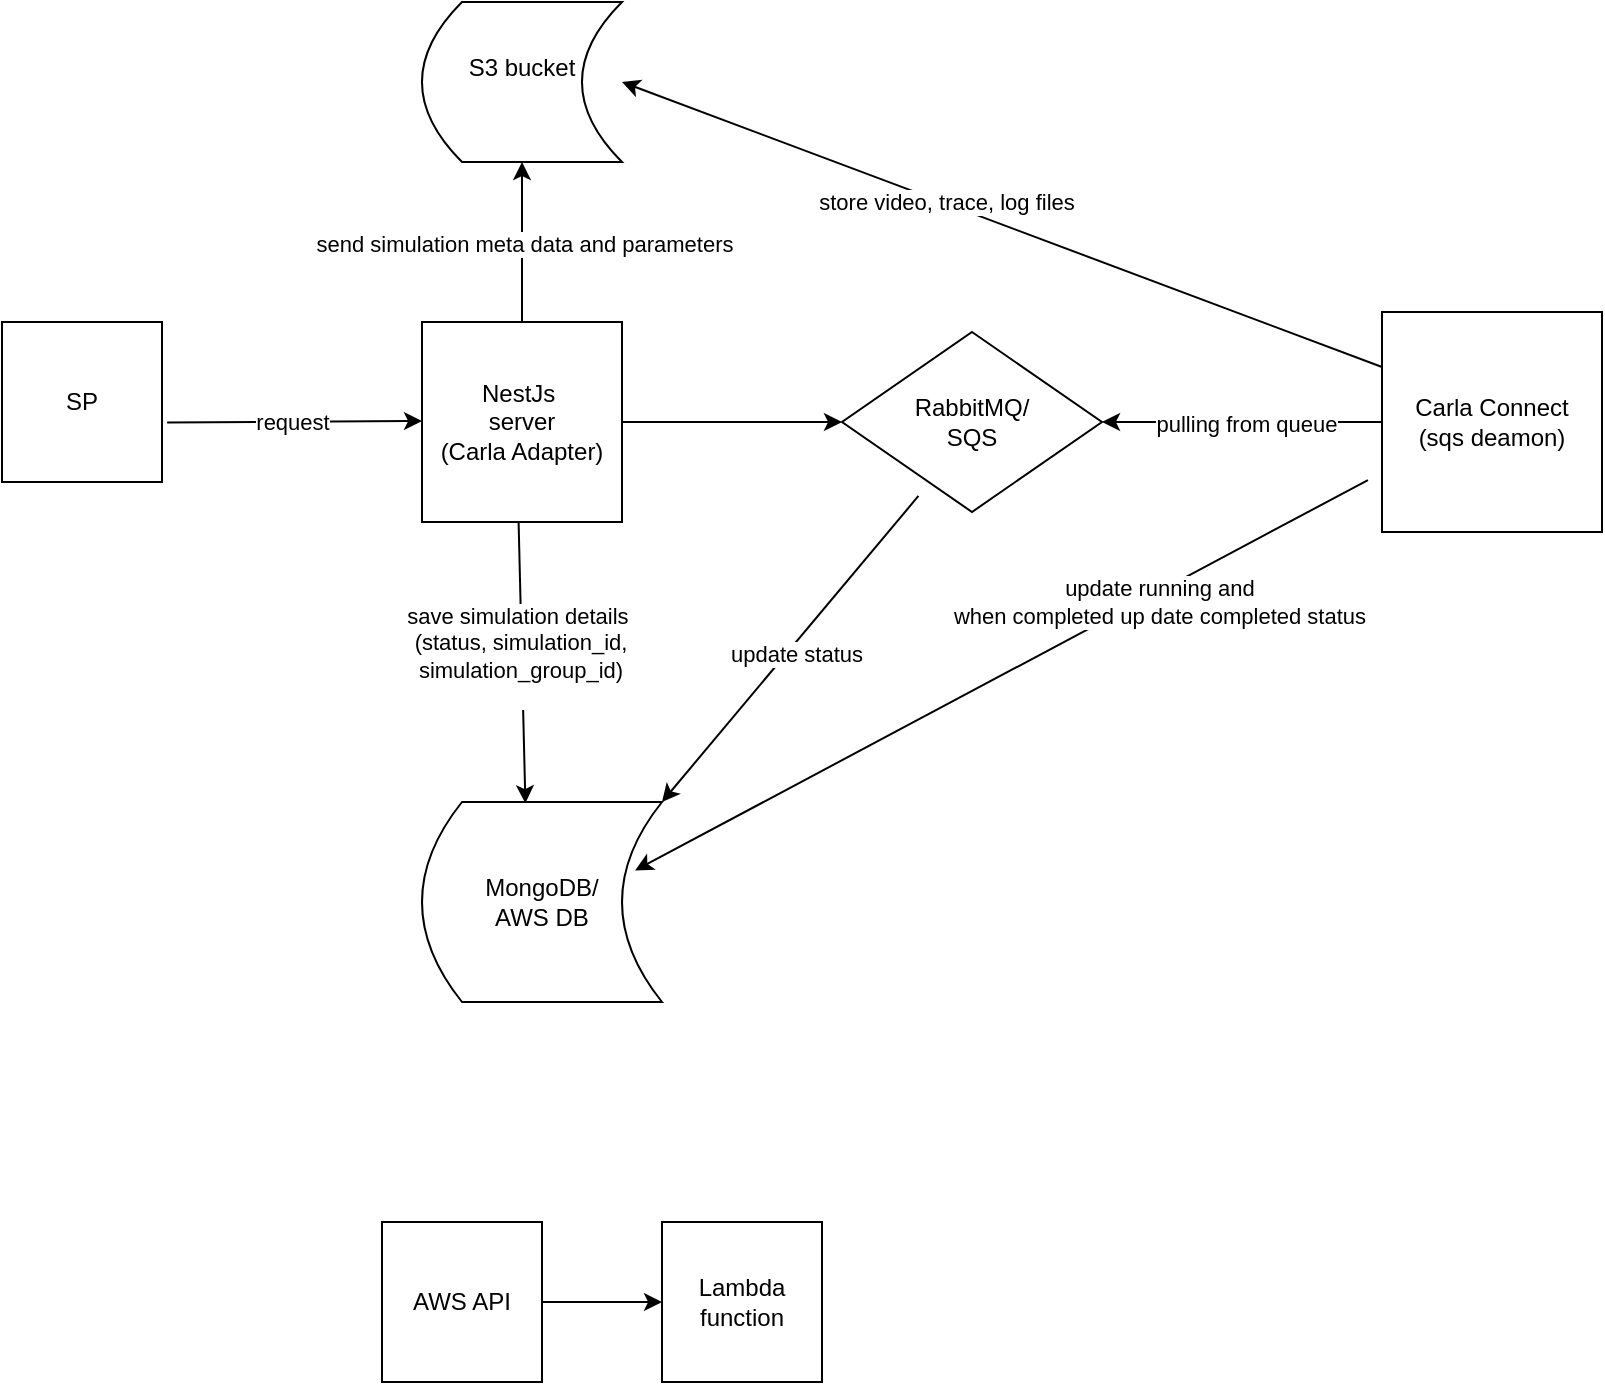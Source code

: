 <mxfile version="24.3.1" type="github">
  <diagram id="C5RBs43oDa-KdzZeNtuy" name="Page-1">
    <mxGraphModel dx="1877" dy="653" grid="1" gridSize="10" guides="1" tooltips="1" connect="1" arrows="1" fold="1" page="1" pageScale="1" pageWidth="827" pageHeight="1169" math="0" shadow="0">
      <root>
        <mxCell id="WIyWlLk6GJQsqaUBKTNV-0" />
        <mxCell id="WIyWlLk6GJQsqaUBKTNV-1" parent="WIyWlLk6GJQsqaUBKTNV-0" />
        <mxCell id="TAMpFohP5WpvRMckGVKH-1" value="NestJs&amp;nbsp;&lt;div&gt;server&lt;/div&gt;&lt;div&gt;(Carla Adapter)&lt;/div&gt;" style="whiteSpace=wrap;html=1;aspect=fixed;" vertex="1" parent="WIyWlLk6GJQsqaUBKTNV-1">
          <mxGeometry x="190" y="230" width="100" height="100" as="geometry" />
        </mxCell>
        <mxCell id="TAMpFohP5WpvRMckGVKH-5" value="SP" style="whiteSpace=wrap;html=1;aspect=fixed;" vertex="1" parent="WIyWlLk6GJQsqaUBKTNV-1">
          <mxGeometry x="-20" y="230" width="80" height="80" as="geometry" />
        </mxCell>
        <mxCell id="TAMpFohP5WpvRMckGVKH-9" value="" style="endArrow=classic;html=1;rounded=0;exitX=1.032;exitY=0.628;exitDx=0;exitDy=0;exitPerimeter=0;" edge="1" parent="WIyWlLk6GJQsqaUBKTNV-1" source="TAMpFohP5WpvRMckGVKH-5">
          <mxGeometry relative="1" as="geometry">
            <mxPoint x="90" y="279.5" as="sourcePoint" />
            <mxPoint x="190" y="279.5" as="targetPoint" />
          </mxGeometry>
        </mxCell>
        <mxCell id="TAMpFohP5WpvRMckGVKH-12" value="request" style="edgeLabel;html=1;align=center;verticalAlign=middle;resizable=0;points=[];" vertex="1" connectable="0" parent="TAMpFohP5WpvRMckGVKH-9">
          <mxGeometry x="-0.024" y="1" relative="1" as="geometry">
            <mxPoint y="1" as="offset" />
          </mxGeometry>
        </mxCell>
        <mxCell id="TAMpFohP5WpvRMckGVKH-13" value="MongoDB/&lt;div&gt;AWS DB&lt;/div&gt;" style="shape=dataStorage;whiteSpace=wrap;html=1;fixedSize=1;" vertex="1" parent="WIyWlLk6GJQsqaUBKTNV-1">
          <mxGeometry x="190" y="470" width="120" height="100" as="geometry" />
        </mxCell>
        <mxCell id="TAMpFohP5WpvRMckGVKH-14" value="" style="endArrow=classic;html=1;rounded=0;entryX=0.75;entryY=0;entryDx=0;entryDy=0;exitX=0.616;exitY=1.094;exitDx=0;exitDy=0;exitPerimeter=0;" edge="1" parent="WIyWlLk6GJQsqaUBKTNV-1">
          <mxGeometry width="50" height="50" relative="1" as="geometry">
            <mxPoint x="238.3" y="330" as="sourcePoint" />
            <mxPoint x="241.7" y="470.6" as="targetPoint" />
          </mxGeometry>
        </mxCell>
        <mxCell id="TAMpFohP5WpvRMckGVKH-15" value="save simulation details&amp;nbsp;&lt;div&gt;(status, simulation_id,&lt;/div&gt;&lt;div&gt;simulation_group_id)&lt;/div&gt;&lt;div&gt;&lt;br&gt;&lt;/div&gt;" style="edgeLabel;html=1;align=center;verticalAlign=middle;resizable=0;points=[];" vertex="1" connectable="0" parent="TAMpFohP5WpvRMckGVKH-14">
          <mxGeometry x="-0.047" y="-1" relative="1" as="geometry">
            <mxPoint as="offset" />
          </mxGeometry>
        </mxCell>
        <mxCell id="TAMpFohP5WpvRMckGVKH-18" value="" style="endArrow=classic;html=1;rounded=0;exitX=1;exitY=0.5;exitDx=0;exitDy=0;" edge="1" parent="WIyWlLk6GJQsqaUBKTNV-1" source="TAMpFohP5WpvRMckGVKH-1" target="TAMpFohP5WpvRMckGVKH-22">
          <mxGeometry width="50" height="50" relative="1" as="geometry">
            <mxPoint x="390" y="360" as="sourcePoint" />
            <mxPoint x="400" y="280" as="targetPoint" />
          </mxGeometry>
        </mxCell>
        <mxCell id="TAMpFohP5WpvRMckGVKH-19" value="" style="endArrow=classic;html=1;rounded=0;" edge="1" parent="WIyWlLk6GJQsqaUBKTNV-1" target="TAMpFohP5WpvRMckGVKH-20">
          <mxGeometry width="50" height="50" relative="1" as="geometry">
            <mxPoint x="240" y="230" as="sourcePoint" />
            <mxPoint x="240" y="160" as="targetPoint" />
          </mxGeometry>
        </mxCell>
        <mxCell id="TAMpFohP5WpvRMckGVKH-21" value="send simulation meta data and parameters" style="edgeLabel;html=1;align=center;verticalAlign=middle;resizable=0;points=[];" vertex="1" connectable="0" parent="TAMpFohP5WpvRMckGVKH-19">
          <mxGeometry x="-0.025" y="-1" relative="1" as="geometry">
            <mxPoint as="offset" />
          </mxGeometry>
        </mxCell>
        <mxCell id="TAMpFohP5WpvRMckGVKH-20" value="S3 bucket&lt;div&gt;&lt;br&gt;&lt;/div&gt;" style="shape=dataStorage;whiteSpace=wrap;html=1;fixedSize=1;" vertex="1" parent="WIyWlLk6GJQsqaUBKTNV-1">
          <mxGeometry x="190" y="70" width="100" height="80" as="geometry" />
        </mxCell>
        <mxCell id="TAMpFohP5WpvRMckGVKH-22" value="RabbitMQ/&lt;div&gt;SQS&lt;/div&gt;" style="rhombus;whiteSpace=wrap;html=1;" vertex="1" parent="WIyWlLk6GJQsqaUBKTNV-1">
          <mxGeometry x="400" y="235" width="130" height="90" as="geometry" />
        </mxCell>
        <mxCell id="TAMpFohP5WpvRMckGVKH-23" value="" style="endArrow=classic;html=1;rounded=0;entryX=1;entryY=0;entryDx=0;entryDy=0;exitX=0.294;exitY=0.911;exitDx=0;exitDy=0;exitPerimeter=0;" edge="1" parent="WIyWlLk6GJQsqaUBKTNV-1" source="TAMpFohP5WpvRMckGVKH-22" target="TAMpFohP5WpvRMckGVKH-13">
          <mxGeometry width="50" height="50" relative="1" as="geometry">
            <mxPoint x="470" y="380" as="sourcePoint" />
            <mxPoint x="440" y="310" as="targetPoint" />
          </mxGeometry>
        </mxCell>
        <mxCell id="TAMpFohP5WpvRMckGVKH-24" value="update status" style="edgeLabel;html=1;align=center;verticalAlign=middle;resizable=0;points=[];" vertex="1" connectable="0" parent="TAMpFohP5WpvRMckGVKH-23">
          <mxGeometry x="0.004" y="3" relative="1" as="geometry">
            <mxPoint as="offset" />
          </mxGeometry>
        </mxCell>
        <mxCell id="TAMpFohP5WpvRMckGVKH-25" value="Carla Connect&lt;div&gt;(sqs deamon)&lt;/div&gt;" style="whiteSpace=wrap;html=1;aspect=fixed;" vertex="1" parent="WIyWlLk6GJQsqaUBKTNV-1">
          <mxGeometry x="670" y="225" width="110" height="110" as="geometry" />
        </mxCell>
        <mxCell id="TAMpFohP5WpvRMckGVKH-26" value="" style="endArrow=classic;html=1;rounded=0;entryX=1;entryY=0.5;entryDx=0;entryDy=0;exitX=0;exitY=0.5;exitDx=0;exitDy=0;" edge="1" parent="WIyWlLk6GJQsqaUBKTNV-1" source="TAMpFohP5WpvRMckGVKH-25" target="TAMpFohP5WpvRMckGVKH-22">
          <mxGeometry width="50" height="50" relative="1" as="geometry">
            <mxPoint x="550" y="330" as="sourcePoint" />
            <mxPoint x="600" y="280" as="targetPoint" />
          </mxGeometry>
        </mxCell>
        <mxCell id="TAMpFohP5WpvRMckGVKH-27" value="pulling from queue" style="edgeLabel;html=1;align=center;verticalAlign=middle;resizable=0;points=[];" vertex="1" connectable="0" parent="TAMpFohP5WpvRMckGVKH-26">
          <mxGeometry x="-0.031" y="1" relative="1" as="geometry">
            <mxPoint as="offset" />
          </mxGeometry>
        </mxCell>
        <mxCell id="TAMpFohP5WpvRMckGVKH-28" value="" style="endArrow=classic;html=1;rounded=0;exitX=-0.064;exitY=0.764;exitDx=0;exitDy=0;exitPerimeter=0;entryX=0.888;entryY=0.342;entryDx=0;entryDy=0;entryPerimeter=0;" edge="1" parent="WIyWlLk6GJQsqaUBKTNV-1" source="TAMpFohP5WpvRMckGVKH-25" target="TAMpFohP5WpvRMckGVKH-13">
          <mxGeometry width="50" height="50" relative="1" as="geometry">
            <mxPoint x="560" y="380" as="sourcePoint" />
            <mxPoint x="610" y="330" as="targetPoint" />
          </mxGeometry>
        </mxCell>
        <mxCell id="TAMpFohP5WpvRMckGVKH-29" value="update running and&amp;nbsp;&lt;div&gt;when completed up date completed status&amp;nbsp;&lt;/div&gt;" style="edgeLabel;html=1;align=center;verticalAlign=middle;resizable=0;points=[];" vertex="1" connectable="0" parent="TAMpFohP5WpvRMckGVKH-28">
          <mxGeometry x="-0.035" y="2" relative="1" as="geometry">
            <mxPoint x="73" y="-35" as="offset" />
          </mxGeometry>
        </mxCell>
        <mxCell id="TAMpFohP5WpvRMckGVKH-31" value="" style="endArrow=classic;html=1;rounded=0;exitX=0;exitY=0.25;exitDx=0;exitDy=0;entryX=1;entryY=0.5;entryDx=0;entryDy=0;" edge="1" parent="WIyWlLk6GJQsqaUBKTNV-1" source="TAMpFohP5WpvRMckGVKH-25" target="TAMpFohP5WpvRMckGVKH-20">
          <mxGeometry width="50" height="50" relative="1" as="geometry">
            <mxPoint x="450" y="200" as="sourcePoint" />
            <mxPoint x="500" y="150" as="targetPoint" />
          </mxGeometry>
        </mxCell>
        <mxCell id="TAMpFohP5WpvRMckGVKH-32" value="store video, trace, log files" style="edgeLabel;html=1;align=center;verticalAlign=middle;resizable=0;points=[];" vertex="1" connectable="0" parent="TAMpFohP5WpvRMckGVKH-31">
          <mxGeometry x="0.148" y="-1" relative="1" as="geometry">
            <mxPoint as="offset" />
          </mxGeometry>
        </mxCell>
        <mxCell id="TAMpFohP5WpvRMckGVKH-33" value="AWS API" style="whiteSpace=wrap;html=1;aspect=fixed;" vertex="1" parent="WIyWlLk6GJQsqaUBKTNV-1">
          <mxGeometry x="170" y="680" width="80" height="80" as="geometry" />
        </mxCell>
        <mxCell id="TAMpFohP5WpvRMckGVKH-34" value="" style="endArrow=classic;html=1;rounded=0;exitX=1;exitY=0.5;exitDx=0;exitDy=0;" edge="1" parent="WIyWlLk6GJQsqaUBKTNV-1" source="TAMpFohP5WpvRMckGVKH-33" target="TAMpFohP5WpvRMckGVKH-35">
          <mxGeometry width="50" height="50" relative="1" as="geometry">
            <mxPoint x="270" y="720" as="sourcePoint" />
            <mxPoint x="340" y="720" as="targetPoint" />
          </mxGeometry>
        </mxCell>
        <mxCell id="TAMpFohP5WpvRMckGVKH-35" value="Lambda function" style="whiteSpace=wrap;html=1;aspect=fixed;" vertex="1" parent="WIyWlLk6GJQsqaUBKTNV-1">
          <mxGeometry x="310" y="680" width="80" height="80" as="geometry" />
        </mxCell>
      </root>
    </mxGraphModel>
  </diagram>
</mxfile>
